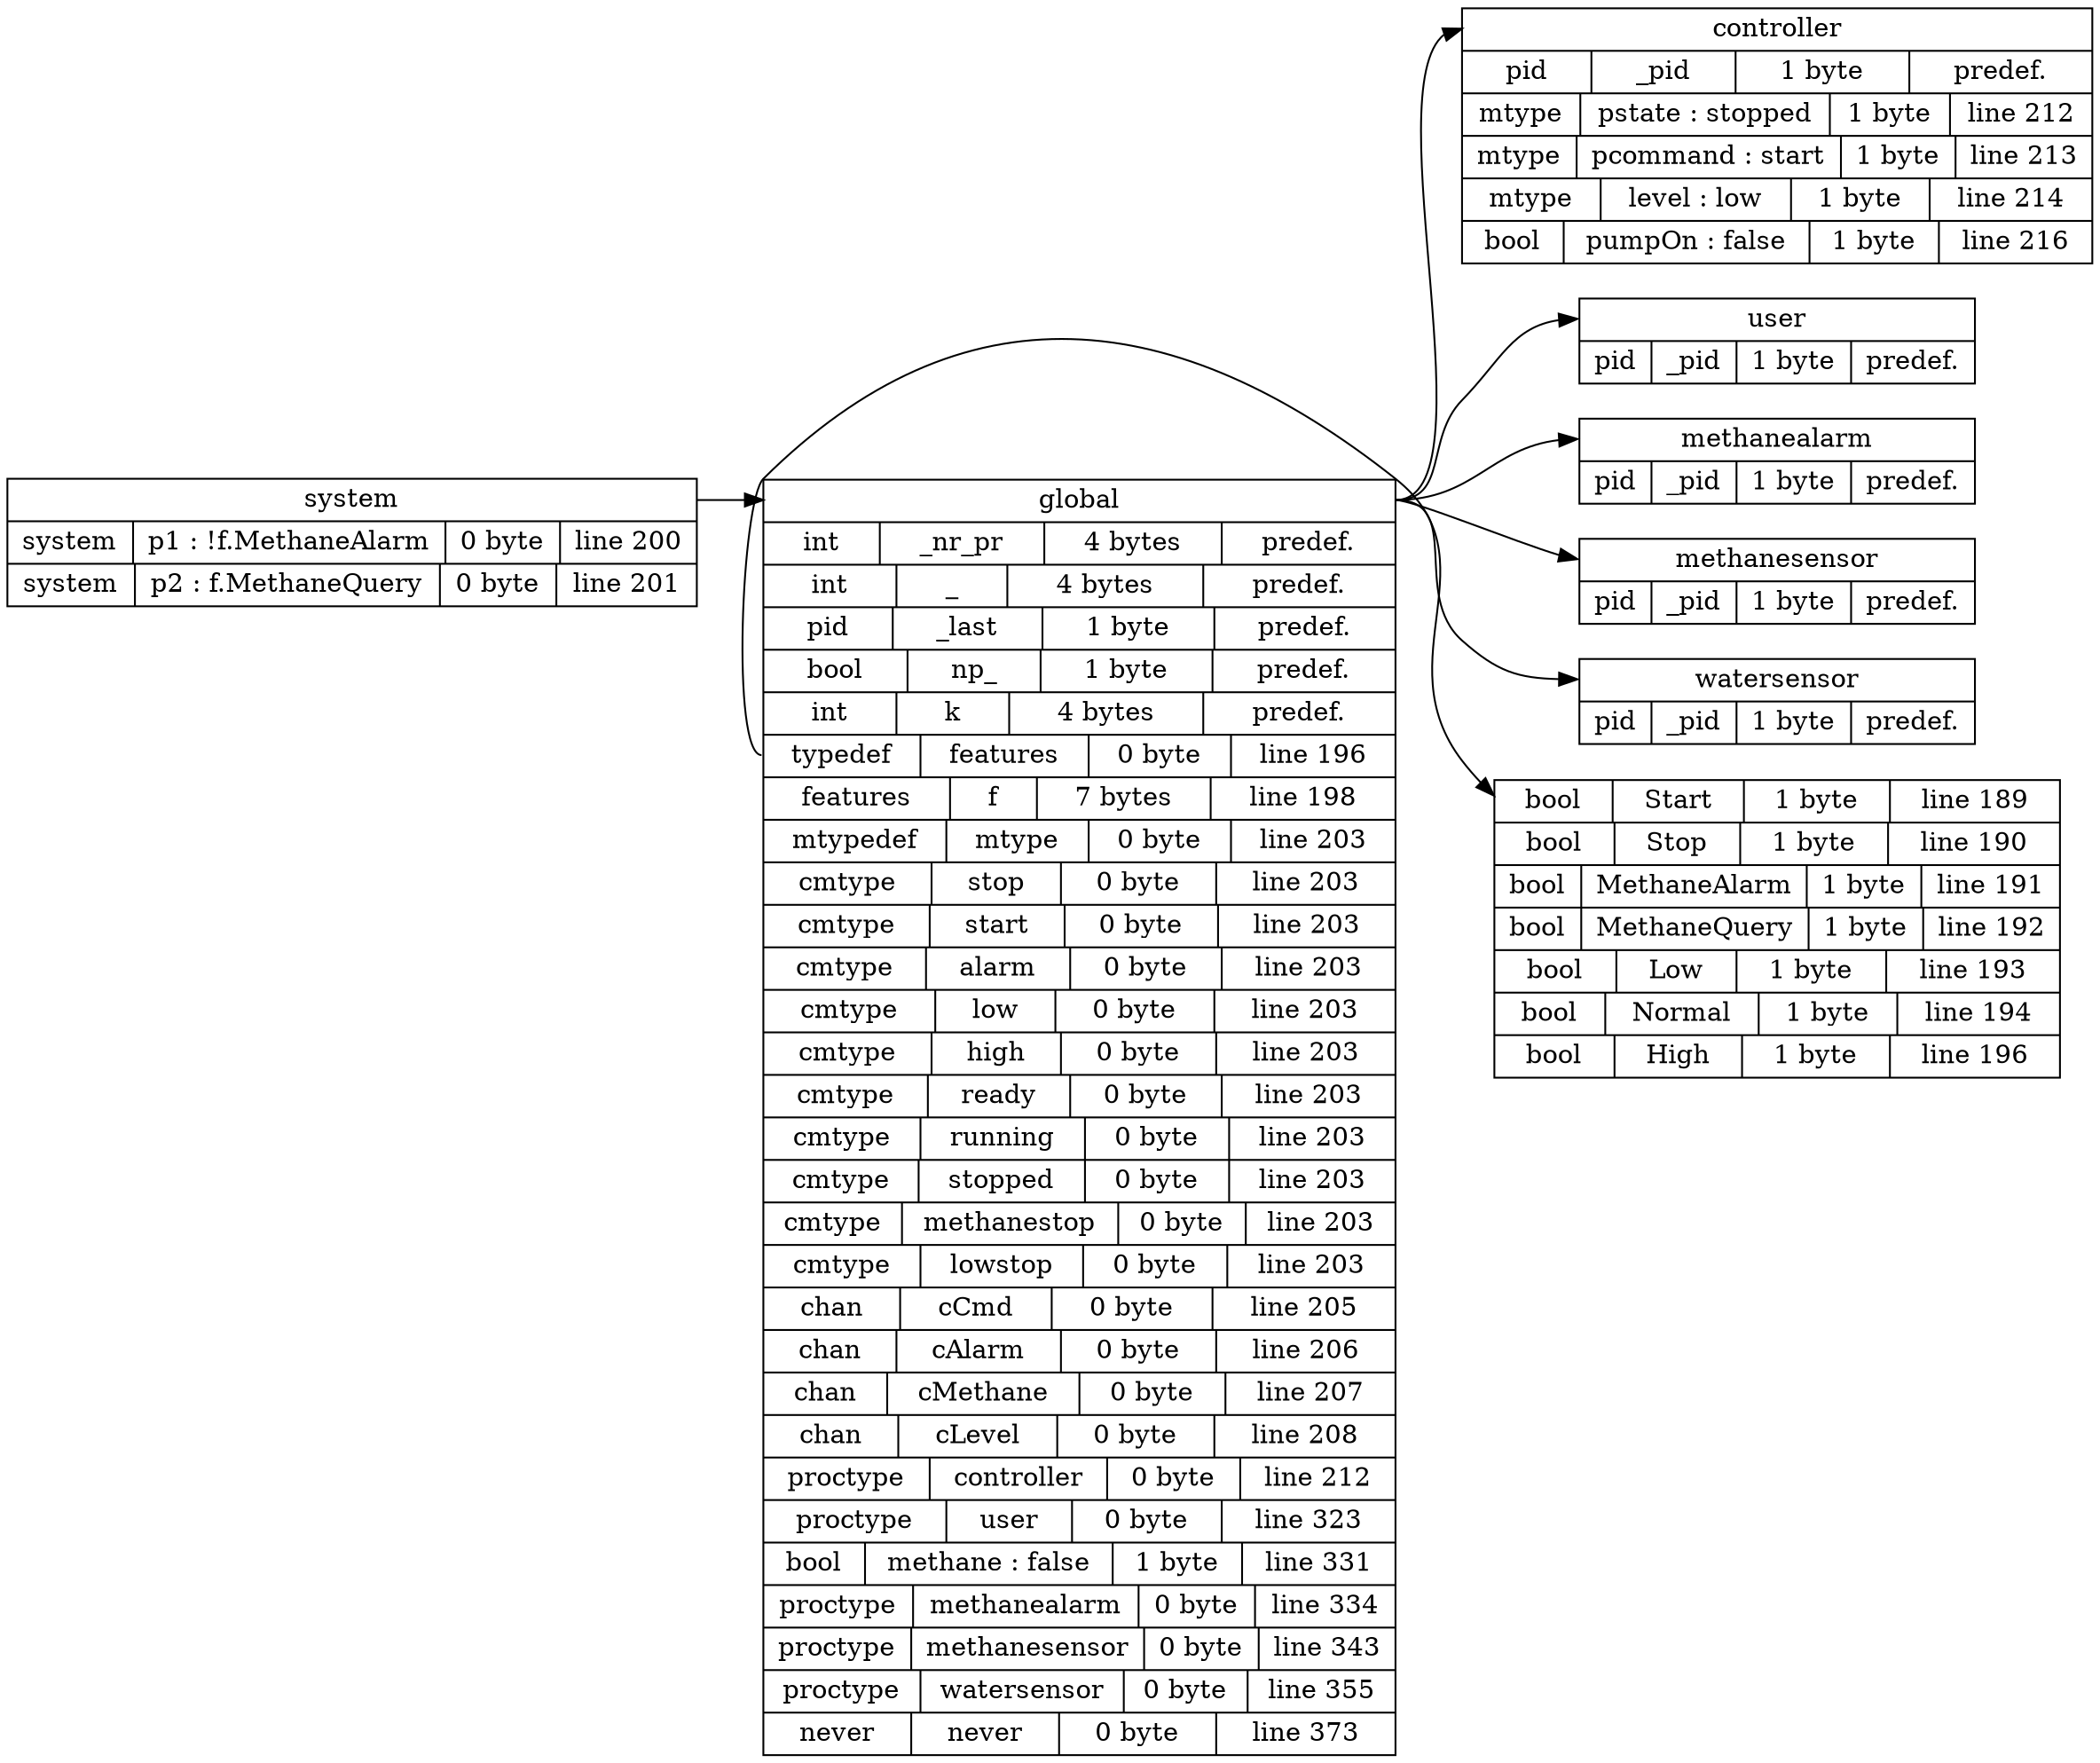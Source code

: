digraph symbol_table {
	 rankdir = LR
	system[ shape = record, label = "<f0> system | { <94027330033664> system|p1 : !f.MethaneAlarm| 0 byte | line 200 } | { <94027330034928> system|p2 : f.MethaneQuery| 0 byte | line 201 }"]

	global[ shape = record, label = "<f0> global | { <94027329986256> int|_nr_pr| 4 bytes | predef. } | { <94027329988416> int|_| 4 bytes | predef. } | { <94027330025600> pid|_last| 1 byte | predef. } | { <94027330025760> bool|np_| 1 byte | predef. } | { <94027330025920> int|k| 4 bytes | predef. } | { <94027330031648> typedef|features| 0 byte | line 196 } | { <94027330032208> features|f| 7 bytes | line 198 } | { <94027330035296> mtypedef|mtype| 0 byte | line 203 } | { <94027330035424> cmtype|stop| 0 byte | line 203 } | { <94027330035760> cmtype|start| 0 byte | line 203 } | { <94027330035984> cmtype|alarm| 0 byte | line 203 } | { <94027330036208> cmtype|low| 0 byte | line 203 } | { <94027330036432> cmtype|high| 0 byte | line 203 } | { <94027330036896> cmtype|ready| 0 byte | line 203 } | { <94027330037120> cmtype|running| 0 byte | line 203 } | { <94027330037344> cmtype|stopped| 0 byte | line 203 } | { <94027330087984> cmtype|methanestop| 0 byte | line 203 } | { <94027330088208> cmtype|lowstop| 0 byte | line 203 } | { <94027330088672> chan|cCmd| 0 byte | line 205 } | { <94027330089200> chan|cAlarm| 0 byte | line 206 } | { <94027330089728> chan|cMethane| 0 byte | line 207 } | { <94027330090256> chan|cLevel| 0 byte | line 208 } | { <94027330147712> proctype|controller| 0 byte | line 212 } | { <94027330153904> proctype|user| 0 byte | line 323 } | { <94027330154528> bool|methane : false| 1 byte | line 331 } | { <94027330158960> proctype|methanealarm| 0 byte | line 334 } | { <94027330167024> proctype|methanesensor| 0 byte | line 343 } | { <94027330172112> proctype|watersensor| 0 byte | line 355 } | { <94027330184992> never|never| 0 byte | line 373 }"]

	controller[ shape = record, label = "<f0> controller | { <94027330090960> pid|_pid| 1 byte | predef. } | { <94027330091776> mtype|pstate : stopped| 1 byte | line 212 } | { <94027330092608> mtype|pcommand : start| 1 byte | line 213 } | { <94027330093520> mtype|level : low| 1 byte | line 214 } | { <94027330094016> bool|pumpOn : false| 1 byte | line 216 }"]


	global:f0 -> controller:f0

	user[ shape = record, label = "<f0> user | { <94027330148512> pid|_pid| 1 byte | predef. }"]


	global:f0 -> user:f0

	methanealarm[ shape = record, label = "<f0> methanealarm | { <94027330155168> pid|_pid| 1 byte | predef. }"]


	global:f0 -> methanealarm:f0

	methanesensor[ shape = record, label = "<f0> methanesensor | { <94027330159760> pid|_pid| 1 byte | predef. }"]


	global:f0 -> methanesensor:f0

	watersensor[ shape = record, label = "<f0> watersensor | { <94027330167824> pid|_pid| 1 byte | predef. }"]


	global:f0 -> watersensor:f0

	features[ shape = record, label = "{ <94027330030336> bool|Start| 1 byte | line 189 } | { <94027330030528> bool|Stop| 1 byte | line 190 } | { <94027330030720> bool|MethaneAlarm| 1 byte | line 191 } | { <94027330030912> bool|MethaneQuery| 1 byte | line 192 } | { <94027330031104> bool|Low| 1 byte | line 193 } | { <94027330031296> bool|Normal| 1 byte | line 194 } | { <94027330031488> bool|High| 1 byte | line 196 }"]

	global:94027330031648 -> features


	system:f0 -> global:f0


}
